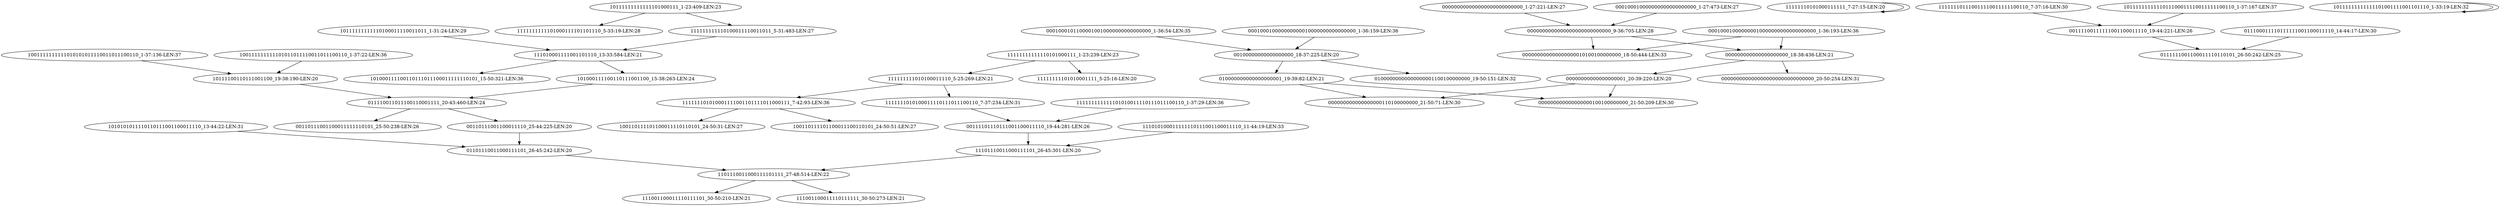 digraph G {
    "1101110011000111101111_27-48:514-LEN:22" -> "111001100011110111101_30-50:210-LEN:21";
    "1101110011000111101111_27-48:514-LEN:22" -> "111001100011110111111_30-50:273-LEN:21";
    "10111111111110100011110011011_1-31:24-LEN:29" -> "111010001111001101110_13-33:584-LEN:21";
    "00010001011000010010000000000000000_1-36:54-LEN:35" -> "00100000000000000000_18-37:225-LEN:20";
    "111111111010100011110_5-25:269-LEN:21" -> "111111101010001111001101111011000111_7-42:93-LEN:36";
    "111111111010100011110_5-25:269-LEN:21" -> "1111111010100011110111011100110_7-37:234-LEN:31";
    "10111111111111101000111_1-23:409-LEN:23" -> "1111111111101000111101101110_5-33:19-LEN:28";
    "10111111111111101000111_1-23:409-LEN:23" -> "111111111110100011110011011_5-31:483-LEN:27";
    "1001111111111010101011110011011100110_1-37:136-LEN:37" -> "10111100110111001100_19-38:190-LEN:20";
    "111111111111101010011110111011100110_1-37:29-LEN:36" -> "00111101110111001100011110_19-44:281-LEN:26";
    "000000000000000000000000000_1-27:221-LEN:27" -> "0000000000000000000000000000_9-36:705-LEN:28";
    "11111110101000111111_7-27:15-LEN:20" -> "11111110101000111111_7-27:15-LEN:20";
    "010000000000000000001_19-39:82-LEN:21" -> "000000000000000000110100000000_21-50:71-LEN:30";
    "010000000000000000001_19-39:82-LEN:21" -> "000000000000000000100100000000_21-50:209-LEN:30";
    "0000000000000000000000000000_9-36:705-LEN:28" -> "000000000000000000010100100000000_18-50:444-LEN:33";
    "0000000000000000000000000000_9-36:705-LEN:28" -> "000000000000000000000_18-38:436-LEN:21";
    "1010101011110110111001100011110_13-44:22-LEN:31" -> "01101110011000111101_26-45:242-LEN:20";
    "000100010000000000000000000_1-27:473-LEN:27" -> "0000000000000000000000000000_9-36:705-LEN:28";
    "000100010000000000010000000000000000_1-36:159-LEN:36" -> "00100000000000000000_18-37:225-LEN:20";
    "011110011011100110001111_20-43:460-LEN:24" -> "00110111001100011111110101_25-50:238-LEN:26";
    "011110011011100110001111_20-43:460-LEN:24" -> "00110111001100011110_25-44:225-LEN:20";
    "111111101110011110011111100110_7-37:16-LEN:30" -> "00111100111111001100011110_19-44:221-LEN:26";
    "11101110011000111101_26-45:301-LEN:20" -> "1101110011000111101111_27-48:514-LEN:22";
    "111010001111001101110_13-33:584-LEN:21" -> "101000111100110111011100011111110101_15-50:321-LEN:36";
    "111010001111001101110_13-33:584-LEN:21" -> "101000111100110111001100_15-38:263-LEN:24";
    "00111101110111001100011110_19-44:281-LEN:26" -> "11101110011000111101_26-45:301-LEN:20";
    "01101110011000111101_26-45:242-LEN:20" -> "1101110011000111101111_27-48:514-LEN:22";
    "111111111110100011110011011_5-31:483-LEN:27" -> "111010001111001101110_13-33:584-LEN:21";
    "011100011110111111001100011110_14-44:17-LEN:30" -> "0111111001100011110110101_26-50:242-LEN:25";
    "111111101010001111001101111011000111_7-42:93-LEN:36" -> "100110111101100011110110101_24-50:31-LEN:27";
    "111111101010001111001101111011000111_7-42:93-LEN:36" -> "100110111101100011100110101_24-50:51-LEN:27";
    "11111111111110101000111_1-23:239-LEN:23" -> "111111111010100011110_5-25:269-LEN:21";
    "11111111111110101000111_1-23:239-LEN:23" -> "11111111101010001111_5-25:16-LEN:20";
    "1011111111111011100011110011111100110_1-37:167-LEN:37" -> "00111100111111001100011110_19-44:221-LEN:26";
    "111010100011111110111001100011110_11-44:19-LEN:33" -> "11101110011000111101_26-45:301-LEN:20";
    "000100010000000010000000000000000000_1-36:193-LEN:36" -> "000000000000000000010100100000000_18-50:444-LEN:33";
    "000100010000000010000000000000000000_1-36:193-LEN:36" -> "000000000000000000000_18-38:436-LEN:21";
    "00100000000000000000_18-37:225-LEN:20" -> "010000000000000000001_19-39:82-LEN:21";
    "00100000000000000000_18-37:225-LEN:20" -> "01000000000000000001100100000000_19-50:151-LEN:32";
    "000000000000000000000_18-38:436-LEN:21" -> "0000000000000000000000000000000_20-50:254-LEN:31";
    "000000000000000000000_18-38:436-LEN:21" -> "00000000000000000001_20-39:220-LEN:20";
    "00110111001100011110_25-44:225-LEN:20" -> "01101110011000111101_26-45:242-LEN:20";
    "10111100110111001100_19-38:190-LEN:20" -> "011110011011100110001111_20-43:460-LEN:24";
    "1111111010100011110111011100110_7-37:234-LEN:31" -> "00111101110111001100011110_19-44:281-LEN:26";
    "00111100111111001100011110_19-44:221-LEN:26" -> "0111111001100011110110101_26-50:242-LEN:25";
    "00000000000000000001_20-39:220-LEN:20" -> "000000000000000000110100000000_21-50:71-LEN:30";
    "00000000000000000001_20-39:220-LEN:20" -> "000000000000000000100100000000_21-50:209-LEN:30";
    "100111111111101011011110011011100110_1-37:22-LEN:36" -> "10111100110111001100_19-38:190-LEN:20";
    "10111111111111101001111001101110_1-33:19-LEN:32" -> "10111111111111101001111001101110_1-33:19-LEN:32";
    "101000111100110111001100_15-38:263-LEN:24" -> "011110011011100110001111_20-43:460-LEN:24";
}
